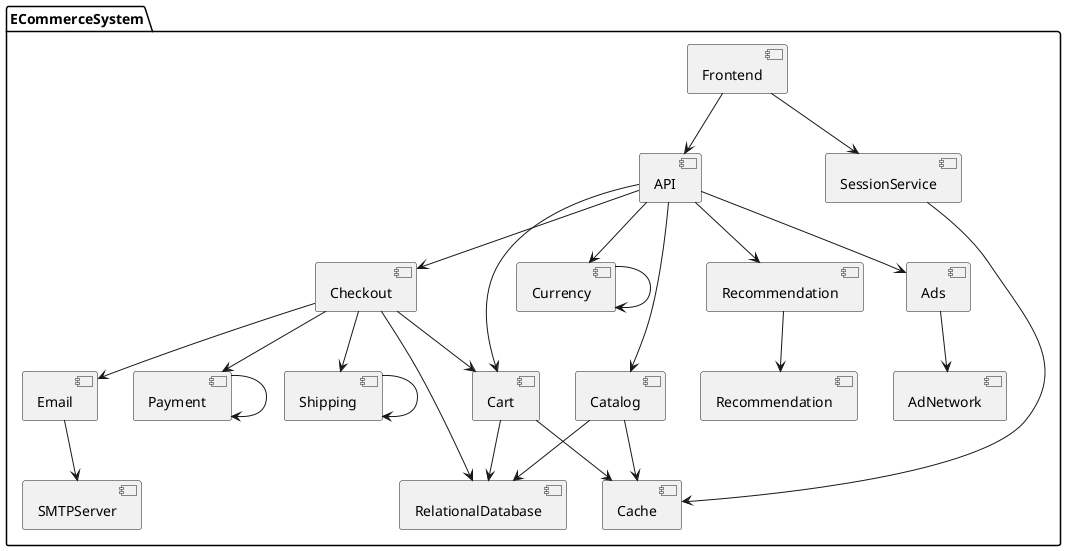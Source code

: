 @startuml
package ECommerceSystem {


[Frontend]          as Frontend
[API]           as API
[SessionService]       as Session


[Catalog]       as Catalog
[Cart]          as Cart
[Checkout]      as Checkout
[Payment]       as Payment
[Shipping]      as Shipping
[Currency]      as Currency
[Recommendation] as Recommend
[Ads]   as Ads
[Email]         as Email


[RelationalDatabase]   as DB
[Cache]           as Cache


[Payment]       as Payment
[Shipping]  as Shipping
[Currency]      as Currency
[Recommendation] as Recommendation
[AdNetwork]            as AdNet
[SMTPServer]           as SMTP


Frontend --> API
Frontend --> Session
Session --> Cache

API --> Catalog
API --> Cart
API --> Checkout
API --> Currency
API --> Recommend
API --> Ads

Catalog --> DB
Catalog --> Cache
Cart --> DB
Cart --> Cache

Checkout --> Cart
Checkout --> Payment
Checkout --> Shipping
Checkout --> Email
Checkout --> DB

Payment --> Payment
Shipping --> Shipping
Currency --> Currency
Recommend --> Recommendation
Ads --> AdNet
Email --> SMTP
}
@enduml